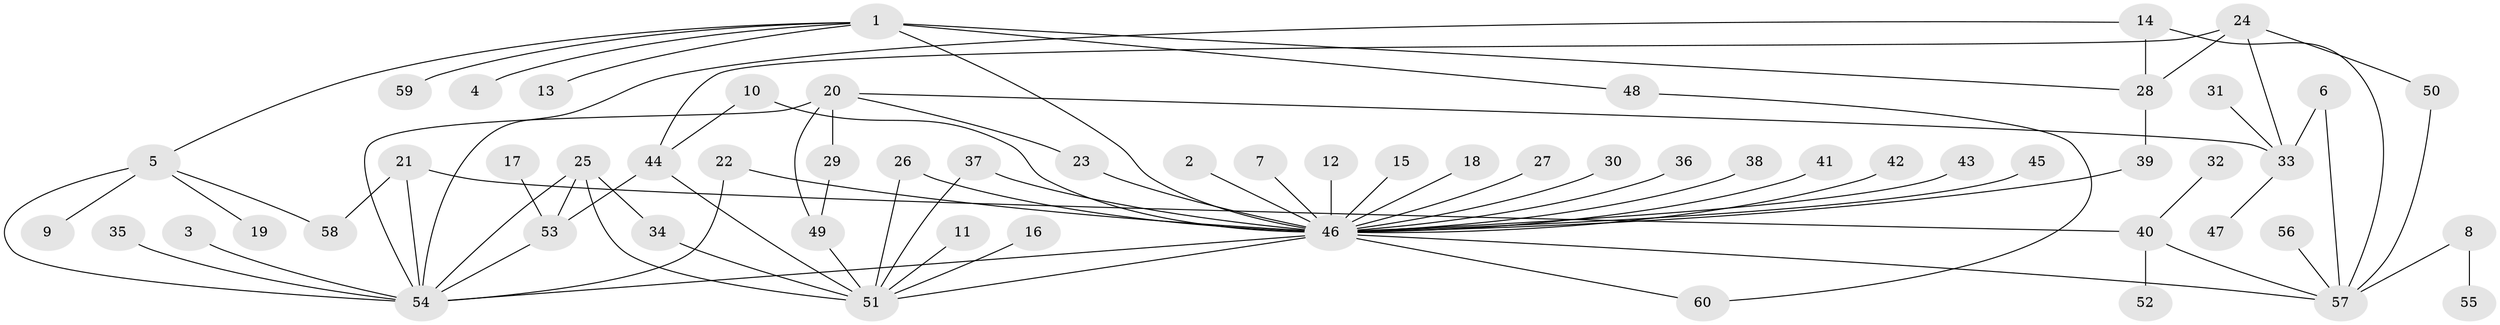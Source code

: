 // original degree distribution, {4: 0.041666666666666664, 7: 0.016666666666666666, 29: 0.008333333333333333, 6: 0.03333333333333333, 10: 0.016666666666666666, 1: 0.45, 5: 0.03333333333333333, 8: 0.008333333333333333, 2: 0.2833333333333333, 3: 0.10833333333333334}
// Generated by graph-tools (version 1.1) at 2025/49/03/09/25 03:49:55]
// undirected, 60 vertices, 81 edges
graph export_dot {
graph [start="1"]
  node [color=gray90,style=filled];
  1;
  2;
  3;
  4;
  5;
  6;
  7;
  8;
  9;
  10;
  11;
  12;
  13;
  14;
  15;
  16;
  17;
  18;
  19;
  20;
  21;
  22;
  23;
  24;
  25;
  26;
  27;
  28;
  29;
  30;
  31;
  32;
  33;
  34;
  35;
  36;
  37;
  38;
  39;
  40;
  41;
  42;
  43;
  44;
  45;
  46;
  47;
  48;
  49;
  50;
  51;
  52;
  53;
  54;
  55;
  56;
  57;
  58;
  59;
  60;
  1 -- 4 [weight=1.0];
  1 -- 5 [weight=1.0];
  1 -- 13 [weight=1.0];
  1 -- 28 [weight=1.0];
  1 -- 46 [weight=2.0];
  1 -- 48 [weight=1.0];
  1 -- 59 [weight=1.0];
  2 -- 46 [weight=1.0];
  3 -- 54 [weight=1.0];
  5 -- 9 [weight=1.0];
  5 -- 19 [weight=1.0];
  5 -- 54 [weight=2.0];
  5 -- 58 [weight=1.0];
  6 -- 33 [weight=1.0];
  6 -- 57 [weight=1.0];
  7 -- 46 [weight=1.0];
  8 -- 55 [weight=1.0];
  8 -- 57 [weight=1.0];
  10 -- 44 [weight=1.0];
  10 -- 46 [weight=1.0];
  11 -- 51 [weight=1.0];
  12 -- 46 [weight=2.0];
  14 -- 28 [weight=1.0];
  14 -- 54 [weight=1.0];
  14 -- 57 [weight=1.0];
  15 -- 46 [weight=1.0];
  16 -- 51 [weight=1.0];
  17 -- 53 [weight=1.0];
  18 -- 46 [weight=1.0];
  20 -- 23 [weight=1.0];
  20 -- 29 [weight=1.0];
  20 -- 33 [weight=1.0];
  20 -- 49 [weight=1.0];
  20 -- 54 [weight=1.0];
  21 -- 40 [weight=1.0];
  21 -- 54 [weight=1.0];
  21 -- 58 [weight=1.0];
  22 -- 46 [weight=1.0];
  22 -- 54 [weight=1.0];
  23 -- 46 [weight=1.0];
  24 -- 28 [weight=1.0];
  24 -- 33 [weight=1.0];
  24 -- 44 [weight=1.0];
  24 -- 50 [weight=1.0];
  25 -- 34 [weight=1.0];
  25 -- 51 [weight=1.0];
  25 -- 53 [weight=1.0];
  25 -- 54 [weight=1.0];
  26 -- 46 [weight=1.0];
  26 -- 51 [weight=1.0];
  27 -- 46 [weight=1.0];
  28 -- 39 [weight=1.0];
  29 -- 49 [weight=1.0];
  30 -- 46 [weight=1.0];
  31 -- 33 [weight=1.0];
  32 -- 40 [weight=1.0];
  33 -- 47 [weight=1.0];
  34 -- 51 [weight=1.0];
  35 -- 54 [weight=1.0];
  36 -- 46 [weight=1.0];
  37 -- 46 [weight=2.0];
  37 -- 51 [weight=1.0];
  38 -- 46 [weight=1.0];
  39 -- 46 [weight=1.0];
  40 -- 52 [weight=1.0];
  40 -- 57 [weight=1.0];
  41 -- 46 [weight=1.0];
  42 -- 46 [weight=1.0];
  43 -- 46 [weight=1.0];
  44 -- 51 [weight=1.0];
  44 -- 53 [weight=1.0];
  45 -- 46 [weight=1.0];
  46 -- 51 [weight=1.0];
  46 -- 54 [weight=1.0];
  46 -- 57 [weight=1.0];
  46 -- 60 [weight=1.0];
  48 -- 60 [weight=1.0];
  49 -- 51 [weight=1.0];
  50 -- 57 [weight=1.0];
  53 -- 54 [weight=1.0];
  56 -- 57 [weight=1.0];
}
